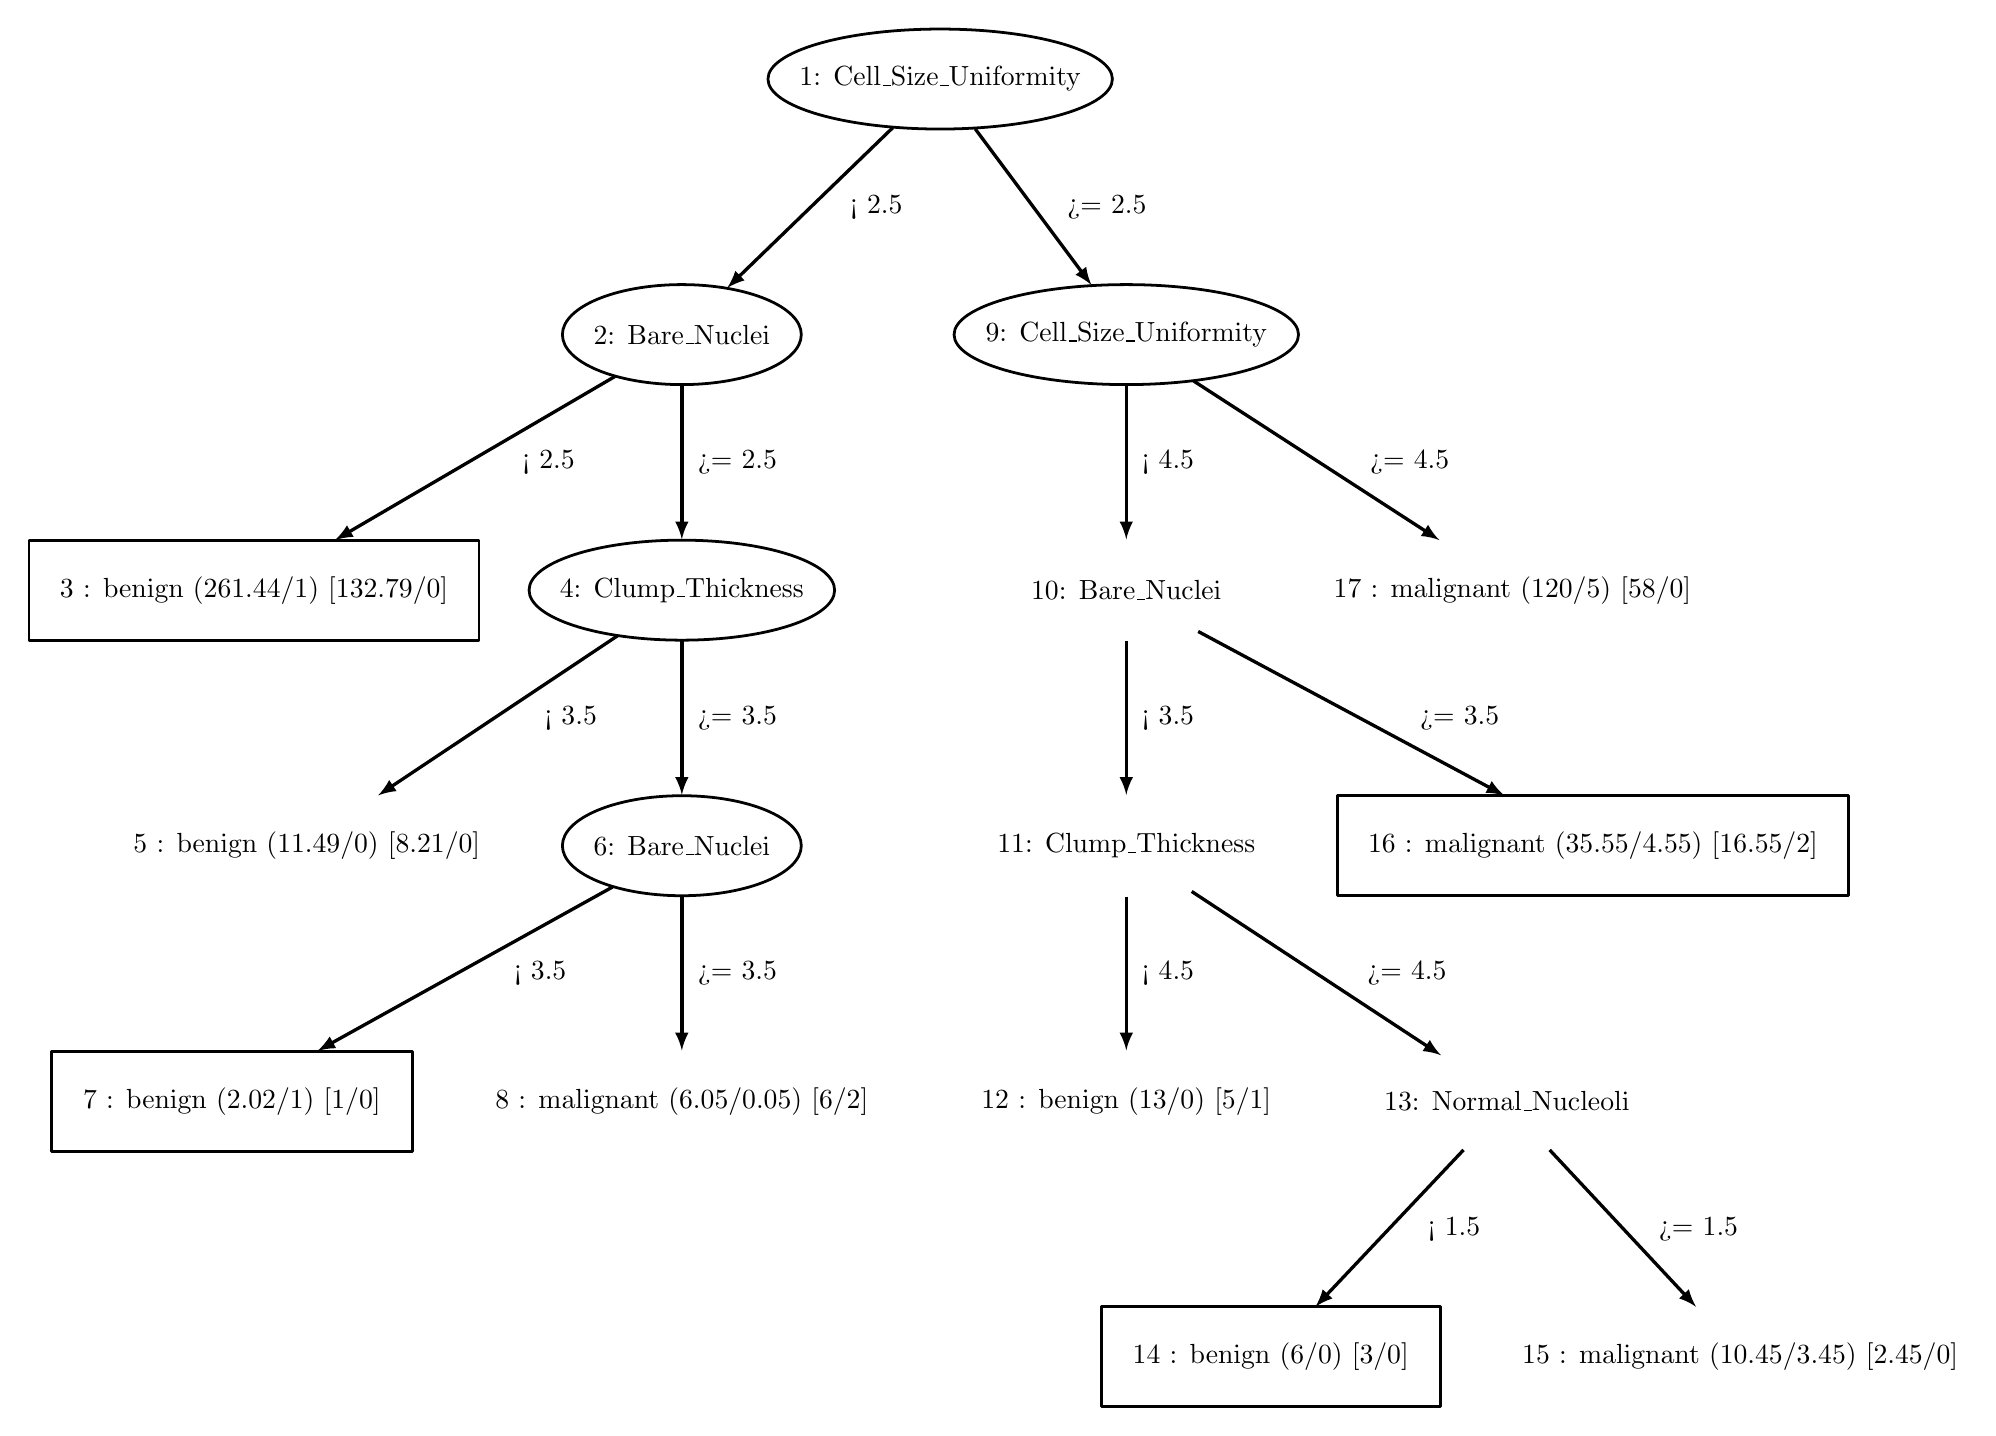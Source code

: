 
\begin{tikzpicture}[>=latex,line join=bevel,]
  \pgfsetlinewidth{1bp}
%%
\pgfsetcolor{black}
  % Edge: N7506e922 -> N48533e64
  \draw [->,very thick] (340.6bp,460.07bp) .. controls (350.71bp,446.5bp) and (365.04bp,427.24bp)  .. (382.45bp,403.85bp);
  \definecolor{strokecol}{rgb}{0.0,0.0,0.0};
  \pgfsetstrokecolor{strokecol}
  \draw (388.0bp,432.0bp) node { >= 2.5};
  % Edge: N48533e64 -> N64a294a6
  \draw [->,very thick] (395.0bp,367.65bp) .. controls (395.0bp,354.82bp) and (395.0bp,337.11bp)  .. (395.0bp,312.3bp);
  \draw (410.0bp,340.0bp) node { < 4.5};
  % Edge: N6ae40994 -> N1a93a7ca
  \draw [->,very thick] (516.41bp,92.493bp) .. controls (503.51bp,78.837bp) and (485.0bp,59.235bp)  .. (463.07bp,36.014bp);
  \draw (513.0bp,64.0bp) node { < 1.5};
  % Edge: N4ee285c6 -> N593634ad
  \draw [->,very thick] (210.94bp,370.94bp) .. controls (186.36bp,356.57bp) and (147.83bp,334.06bp)  .. (110.15bp,312.03bp);
  \draw (187.0bp,340.0bp) node { < 2.5};
  % Edge: N64a294a6 -> N2b05039f
  \draw [->,very thick] (420.88bp,279.13bp) .. controls (447.86bp,264.68bp) and (490.51bp,241.83bp)  .. (531.06bp,220.11bp);
  \draw (515.0bp,248.0bp) node { >= 3.5};
  % Edge: N20fa23c1 -> N3581c5f3
  \draw [->,very thick] (211.79bp,277.53bp) .. controls (190.44bp,263.29bp) and (158.5bp,242.0bp)  .. (125.66bp,220.11bp);
  \draw (195.0bp,248.0bp) node { < 3.5};
  % Edge: N4ee285c6 -> N20fa23c1
  \draw [->,very thick] (235.0bp,367.65bp) .. controls (235.0bp,354.82bp) and (235.0bp,337.11bp)  .. (235.0bp,312.3bp);
  \draw (255.0bp,340.0bp) node { >= 2.5};
  % Edge: N6aa8ceb6 -> N73c6c3b2
  \draw [->,very thick] (235.0bp,183.65bp) .. controls (235.0bp,170.82bp) and (235.0bp,153.11bp)  .. (235.0bp,128.3bp);
  \draw (255.0bp,156.0bp) node { >= 3.5};
  % Edge: N20fa23c1 -> N6aa8ceb6
  \draw [->,very thick] (235.0bp,275.65bp) .. controls (235.0bp,262.82bp) and (235.0bp,245.11bp)  .. (235.0bp,220.3bp);
  \draw (255.0bp,248.0bp) node { >= 3.5};
  % Edge: N7e0b37bc -> N6ae40994
  \draw [->,very thick] (418.55bp,185.53bp) .. controls (441.0bp,170.78bp) and (474.97bp,148.46bp)  .. (508.3bp,126.57bp);
  \draw (496.0bp,156.0bp) node { >= 4.5};
  % Edge: N64a294a6 -> N7e0b37bc
  \draw [->,very thick] (395.0bp,275.65bp) .. controls (395.0bp,262.82bp) and (395.0bp,245.11bp)  .. (395.0bp,220.3bp);
  \draw (410.0bp,248.0bp) node { < 3.5};
  % Edge: N6ae40994 -> N3d82c5f3
  \draw [->,very thick] (547.41bp,92.493bp) .. controls (560.15bp,78.837bp) and (578.45bp,59.235bp)  .. (600.12bp,36.014bp);
  \draw (601.0bp,64.0bp) node { >= 1.5};
  % Edge: N7e0b37bc -> N3b95a09c
  \draw [->,very thick] (395.0bp,183.65bp) .. controls (395.0bp,170.82bp) and (395.0bp,153.11bp)  .. (395.0bp,128.3bp);
  \draw (410.0bp,156.0bp) node { < 4.5};
  % Edge: N48533e64 -> N61e717c2
  \draw [->,very thick] (419.21bp,369.32bp) .. controls (441.34bp,355.0bp) and (474.31bp,333.65bp)  .. (507.7bp,312.03bp);
  \draw (497.0bp,340.0bp) node { >= 4.5};
  % Edge: N7506e922 -> N4ee285c6
  \draw [->,very thick] (310.94bp,460.49bp) .. controls (296.34bp,446.36bp) and (275.16bp,425.87bp)  .. (251.33bp,402.8bp);
  \draw (305.0bp,432.0bp) node { < 2.5};
  % Edge: N6aa8ceb6 -> N2530c12
  \draw [->,very thick] (210.04bp,187.13bp) .. controls (184.14bp,172.75bp) and (143.25bp,150.03bp)  .. (103.8bp,128.11bp);
  \draw (184.0bp,156.0bp) node { < 3.5};
  % Node: N6aa8ceb6
\begin{scope}
  \definecolor{strokecol}{rgb}{0.0,0.0,0.0};
  \pgfsetstrokecolor{strokecol}
  \draw (235.0bp,202.0bp) ellipse (43.0bp and 18.0bp);
  \draw (235.0bp,202.0bp) node {6: Bare\_Nuclei};
\end{scope}
  % Node: N2b05039f
\begin{scope}
  \definecolor{strokecol}{rgb}{0.0,0.0,0.0};
  \pgfsetstrokecolor{strokecol}
  \draw (655.0bp,220.0bp) -- (471.0bp,220.0bp) -- (471.0bp,184.0bp) -- (655.0bp,184.0bp) -- cycle;
  \draw (563.0bp,202.0bp) node {16 : malignant (35.55/4.55) [16.55/2]};
\end{scope}
  % Node: N64a294a6
\begin{scope}
  \definecolor{strokecol}{rgb}{0.0,0.0,0.0};
  \pgfsetstrokecolor{strokecol}
  \draw (395.0bp,294.0bp) node {10: Bare\_Nuclei};
\end{scope}
  % Node: N3581c5f3
\begin{scope}
  \definecolor{strokecol}{rgb}{0.0,0.0,0.0};
  \pgfsetstrokecolor{strokecol}
  \draw (100.0bp,202.0bp) node {5 : benign (11.49/0) [8.21/0]};
\end{scope}
  % Node: N6ae40994
\begin{scope}
  \definecolor{strokecol}{rgb}{0.0,0.0,0.0};
  \pgfsetstrokecolor{strokecol}
  \draw (532.0bp,110.0bp) node {13: Normal\_Nucleoli};
\end{scope}
  % Node: N2530c12
\begin{scope}
  \definecolor{strokecol}{rgb}{0.0,0.0,0.0};
  \pgfsetstrokecolor{strokecol}
  \draw (138.0bp,128.0bp) -- (8.0bp,128.0bp) -- (8.0bp,92.0bp) -- (138.0bp,92.0bp) -- cycle;
  \draw (73.0bp,110.0bp) node {7 : benign (2.02/1) [1/0]};
\end{scope}
  % Node: N7506e922
\begin{scope}
  \definecolor{strokecol}{rgb}{0.0,0.0,0.0};
  \pgfsetstrokecolor{strokecol}
  \draw (328.0bp,478.0bp) ellipse (62.0bp and 18.0bp);
  \draw (328.0bp,478.0bp) node {1: Cell\_Size\_Uniformity};
\end{scope}
  % Node: N48533e64
\begin{scope}
  \definecolor{strokecol}{rgb}{0.0,0.0,0.0};
  \pgfsetstrokecolor{strokecol}
  \draw (395.0bp,386.0bp) ellipse (62.0bp and 18.0bp);
  \draw (395.0bp,386.0bp) node {9: Cell\_Size\_Uniformity};
\end{scope}
  % Node: N20fa23c1
\begin{scope}
  \definecolor{strokecol}{rgb}{0.0,0.0,0.0};
  \pgfsetstrokecolor{strokecol}
  \draw (235.0bp,294.0bp) ellipse (55.0bp and 18.0bp);
  \draw (235.0bp,294.0bp) node {4: Clump\_Thickness};
\end{scope}
  % Node: N61e717c2
\begin{scope}
  \definecolor{strokecol}{rgb}{0.0,0.0,0.0};
  \pgfsetstrokecolor{strokecol}
  \draw (534.0bp,294.0bp) node {17 : malignant (120/5) [58/0]};
\end{scope}
  % Node: N1a93a7ca
\begin{scope}
  \definecolor{strokecol}{rgb}{0.0,0.0,0.0};
  \pgfsetstrokecolor{strokecol}
  \draw (508.0bp,36.0bp) -- (386.0bp,36.0bp) -- (386.0bp,0.0bp) -- (508.0bp,0.0bp) -- cycle;
  \draw (447.0bp,18.0bp) node {14 : benign (6/0) [3/0]};
\end{scope}
  % Node: N4ee285c6
\begin{scope}
  \definecolor{strokecol}{rgb}{0.0,0.0,0.0};
  \pgfsetstrokecolor{strokecol}
  \draw (235.0bp,386.0bp) ellipse (43.0bp and 18.0bp);
  \draw (235.0bp,386.0bp) node {2: Bare\_Nuclei};
\end{scope}
  % Node: N593634ad
\begin{scope}
  \definecolor{strokecol}{rgb}{0.0,0.0,0.0};
  \pgfsetstrokecolor{strokecol}
  \draw (162.0bp,312.0bp) -- (0.0bp,312.0bp) -- (0.0bp,276.0bp) -- (162.0bp,276.0bp) -- cycle;
  \draw (81.0bp,294.0bp) node {3 : benign (261.44/1) [132.79/0]};
\end{scope}
  % Node: N7e0b37bc
\begin{scope}
  \definecolor{strokecol}{rgb}{0.0,0.0,0.0};
  \pgfsetstrokecolor{strokecol}
  \draw (395.0bp,202.0bp) node {11: Clump\_Thickness};
\end{scope}
  % Node: N73c6c3b2
\begin{scope}
  \definecolor{strokecol}{rgb}{0.0,0.0,0.0};
  \pgfsetstrokecolor{strokecol}
  \draw (235.0bp,110.0bp) node {8 : malignant (6.05/0.05) [6/2]};
\end{scope}
  % Node: N3d82c5f3
\begin{scope}
  \definecolor{strokecol}{rgb}{0.0,0.0,0.0};
  \pgfsetstrokecolor{strokecol}
  \draw (616.0bp,18.0bp) node {15 : malignant (10.45/3.45) [2.45/0]};
\end{scope}
  % Node: N3b95a09c
\begin{scope}
  \definecolor{strokecol}{rgb}{0.0,0.0,0.0};
  \pgfsetstrokecolor{strokecol}
  \draw (395.0bp,110.0bp) node {12 : benign (13/0) [5/1]};
\end{scope}
%
\end{tikzpicture}

